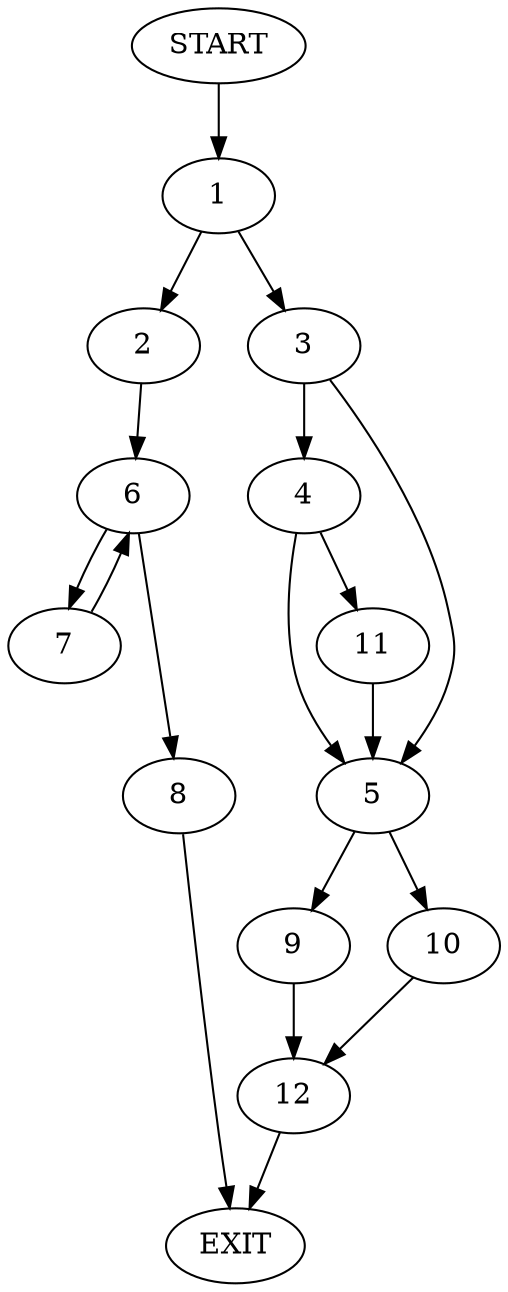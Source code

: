 digraph {
0 [label="START"]
13 [label="EXIT"]
0 -> 1
1 -> 2
1 -> 3
3 -> 4
3 -> 5
2 -> 6
6 -> 7
6 -> 8
8 -> 13
7 -> 6
5 -> 9
5 -> 10
4 -> 11
4 -> 5
11 -> 5
9 -> 12
10 -> 12
12 -> 13
}
